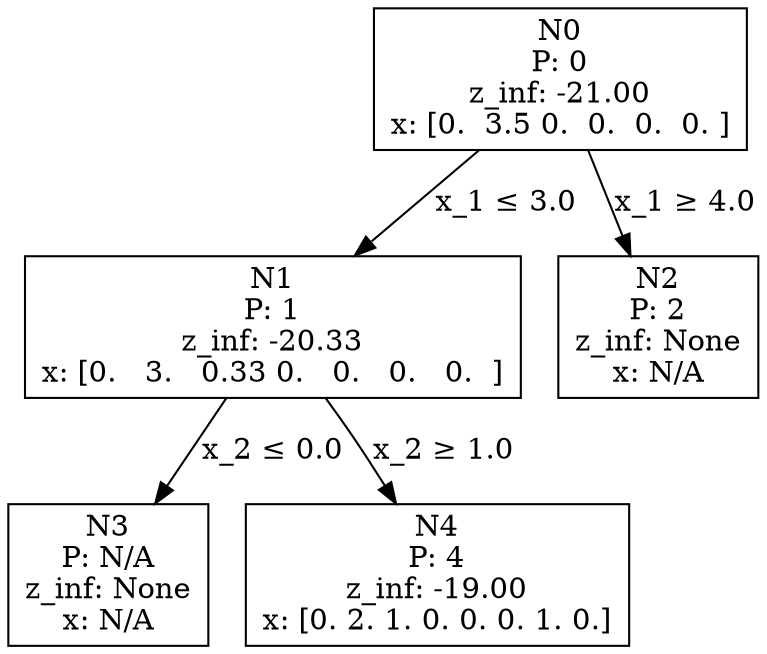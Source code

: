 // Árvore BnB
digraph {
	N0 [label="N0\nP: 0\nz_inf: -21.00\nx: [0.  3.5 0.  0.  0.  0. ]" shape=box]
	N1 [label="N1\nP: 1\nz_inf: -20.33\nx: [0.   3.   0.33 0.   0.   0.   0.  ]" shape=box]
	N3 [label="N3\nP: N/A\nz_inf: None\nx: N/A" shape=box]
	N1 -> N3 [label="x_2 ≤ 0.0"]
	N4 [label="N4\nP: 4\nz_inf: -19.00\nx: [0. 2. 1. 0. 0. 0. 1. 0.]" shape=box]
	N1 -> N4 [label="x_2 ≥ 1.0"]
	N0 -> N1 [label="x_1 ≤ 3.0"]
	N2 [label="N2\nP: 2\nz_inf: None\nx: N/A" shape=box]
	N0 -> N2 [label="x_1 ≥ 4.0"]
}
